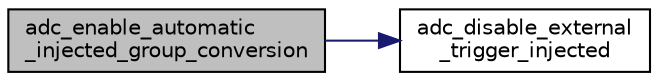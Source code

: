 digraph "adc_enable_automatic_injected_group_conversion"
{
  edge [fontname="Helvetica",fontsize="10",labelfontname="Helvetica",labelfontsize="10"];
  node [fontname="Helvetica",fontsize="10",shape=record];
  rankdir="LR";
  Node1 [label="adc_enable_automatic\l_injected_group_conversion",height=0.2,width=0.4,color="black", fillcolor="grey75", style="filled", fontcolor="black"];
  Node1 -> Node2 [color="midnightblue",fontsize="10",style="solid",fontname="Helvetica"];
  Node2 [label="adc_disable_external\l_trigger_injected",height=0.2,width=0.4,color="black", fillcolor="white", style="filled",URL="$group__adc__file.html#ga8b130efffc0025a70451ea3f26c714b6",tooltip="ADC Disable an External Trigger for Injected Channels. "];
}
